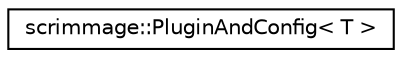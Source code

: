 digraph "Graphical Class Hierarchy"
{
 // LATEX_PDF_SIZE
  edge [fontname="Helvetica",fontsize="10",labelfontname="Helvetica",labelfontsize="10"];
  node [fontname="Helvetica",fontsize="10",shape=record];
  rankdir="LR";
  Node0 [label="scrimmage::PluginAndConfig\< T \>",height=0.2,width=0.4,color="black", fillcolor="white", style="filled",URL="$structscrimmage_1_1PluginAndConfig.html",tooltip=" "];
}
